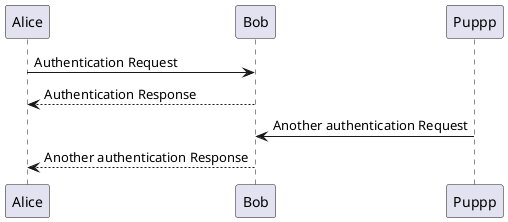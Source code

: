 @startuml
Alice -> Bob: Authentication Request
Bob --> Alice: Authentication Response

Puppp -> Bob: Another authentication Request
Alice <-- Bob: Another authentication Response
@enduml